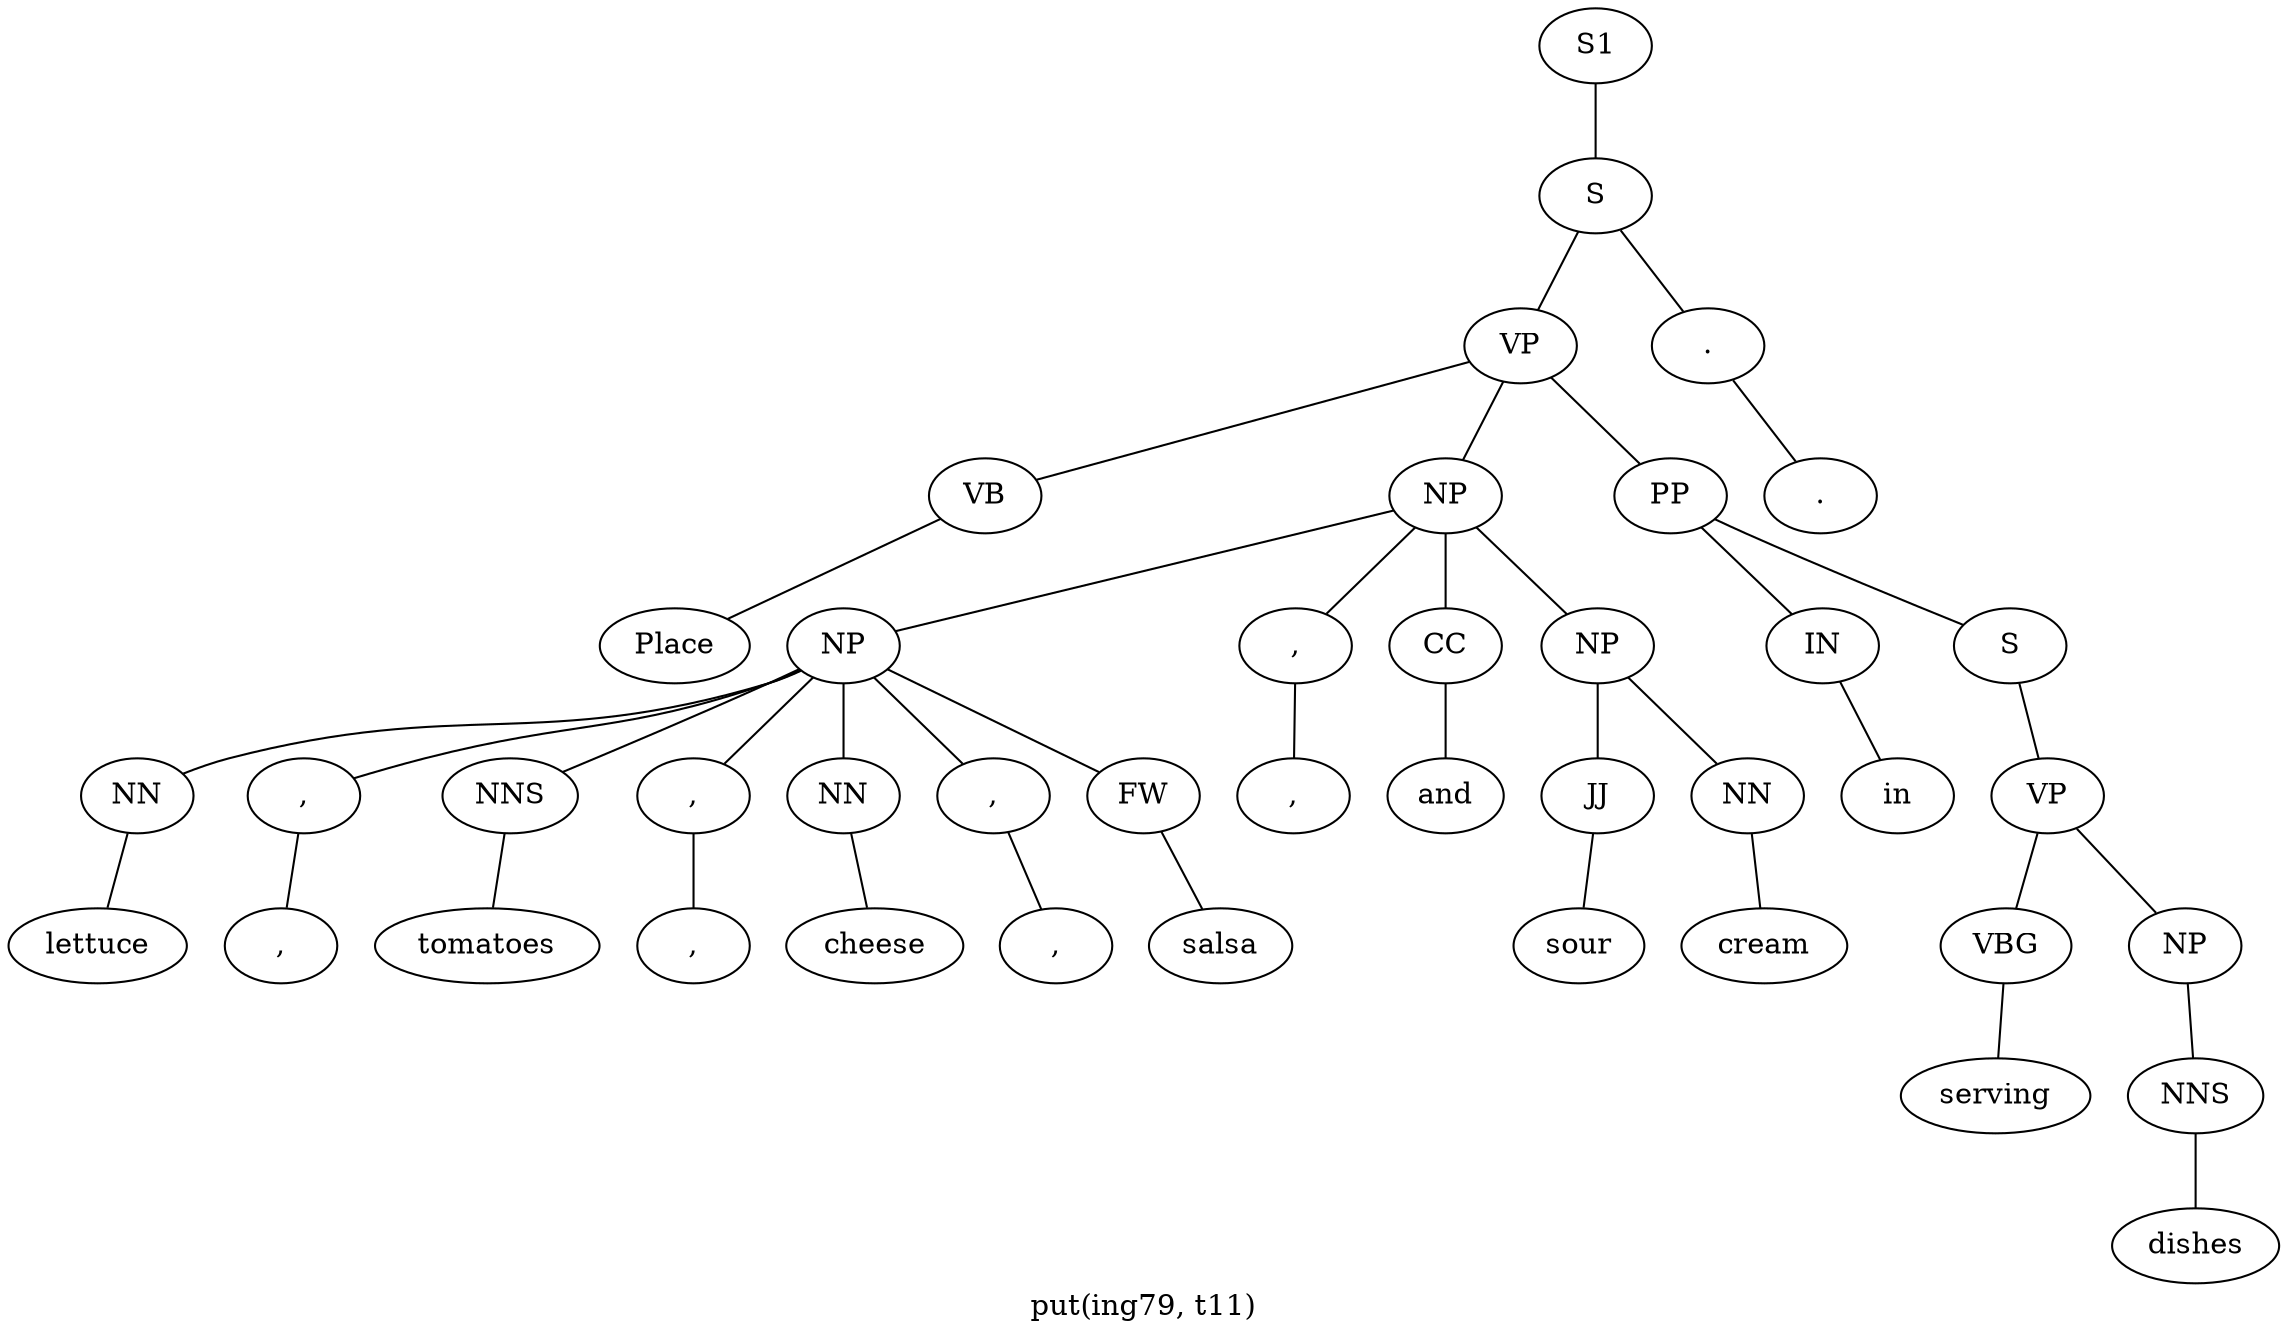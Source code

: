 graph SyntaxGraph {
	label = "put(ing79, t11)";
	Node0 [label="S1"];
	Node1 [label="S"];
	Node2 [label="VP"];
	Node3 [label="VB"];
	Node4 [label="Place"];
	Node5 [label="NP"];
	Node6 [label="NP"];
	Node7 [label="NN"];
	Node8 [label="lettuce"];
	Node9 [label=","];
	Node10 [label=","];
	Node11 [label="NNS"];
	Node12 [label="tomatoes"];
	Node13 [label=","];
	Node14 [label=","];
	Node15 [label="NN"];
	Node16 [label="cheese"];
	Node17 [label=","];
	Node18 [label=","];
	Node19 [label="FW"];
	Node20 [label="salsa"];
	Node21 [label=","];
	Node22 [label=","];
	Node23 [label="CC"];
	Node24 [label="and"];
	Node25 [label="NP"];
	Node26 [label="JJ"];
	Node27 [label="sour"];
	Node28 [label="NN"];
	Node29 [label="cream"];
	Node30 [label="PP"];
	Node31 [label="IN"];
	Node32 [label="in"];
	Node33 [label="S"];
	Node34 [label="VP"];
	Node35 [label="VBG"];
	Node36 [label="serving"];
	Node37 [label="NP"];
	Node38 [label="NNS"];
	Node39 [label="dishes"];
	Node40 [label="."];
	Node41 [label="."];

	Node0 -- Node1;
	Node1 -- Node2;
	Node1 -- Node40;
	Node2 -- Node3;
	Node2 -- Node5;
	Node2 -- Node30;
	Node3 -- Node4;
	Node5 -- Node6;
	Node5 -- Node21;
	Node5 -- Node23;
	Node5 -- Node25;
	Node6 -- Node7;
	Node6 -- Node9;
	Node6 -- Node11;
	Node6 -- Node13;
	Node6 -- Node15;
	Node6 -- Node17;
	Node6 -- Node19;
	Node7 -- Node8;
	Node9 -- Node10;
	Node11 -- Node12;
	Node13 -- Node14;
	Node15 -- Node16;
	Node17 -- Node18;
	Node19 -- Node20;
	Node21 -- Node22;
	Node23 -- Node24;
	Node25 -- Node26;
	Node25 -- Node28;
	Node26 -- Node27;
	Node28 -- Node29;
	Node30 -- Node31;
	Node30 -- Node33;
	Node31 -- Node32;
	Node33 -- Node34;
	Node34 -- Node35;
	Node34 -- Node37;
	Node35 -- Node36;
	Node37 -- Node38;
	Node38 -- Node39;
	Node40 -- Node41;
}